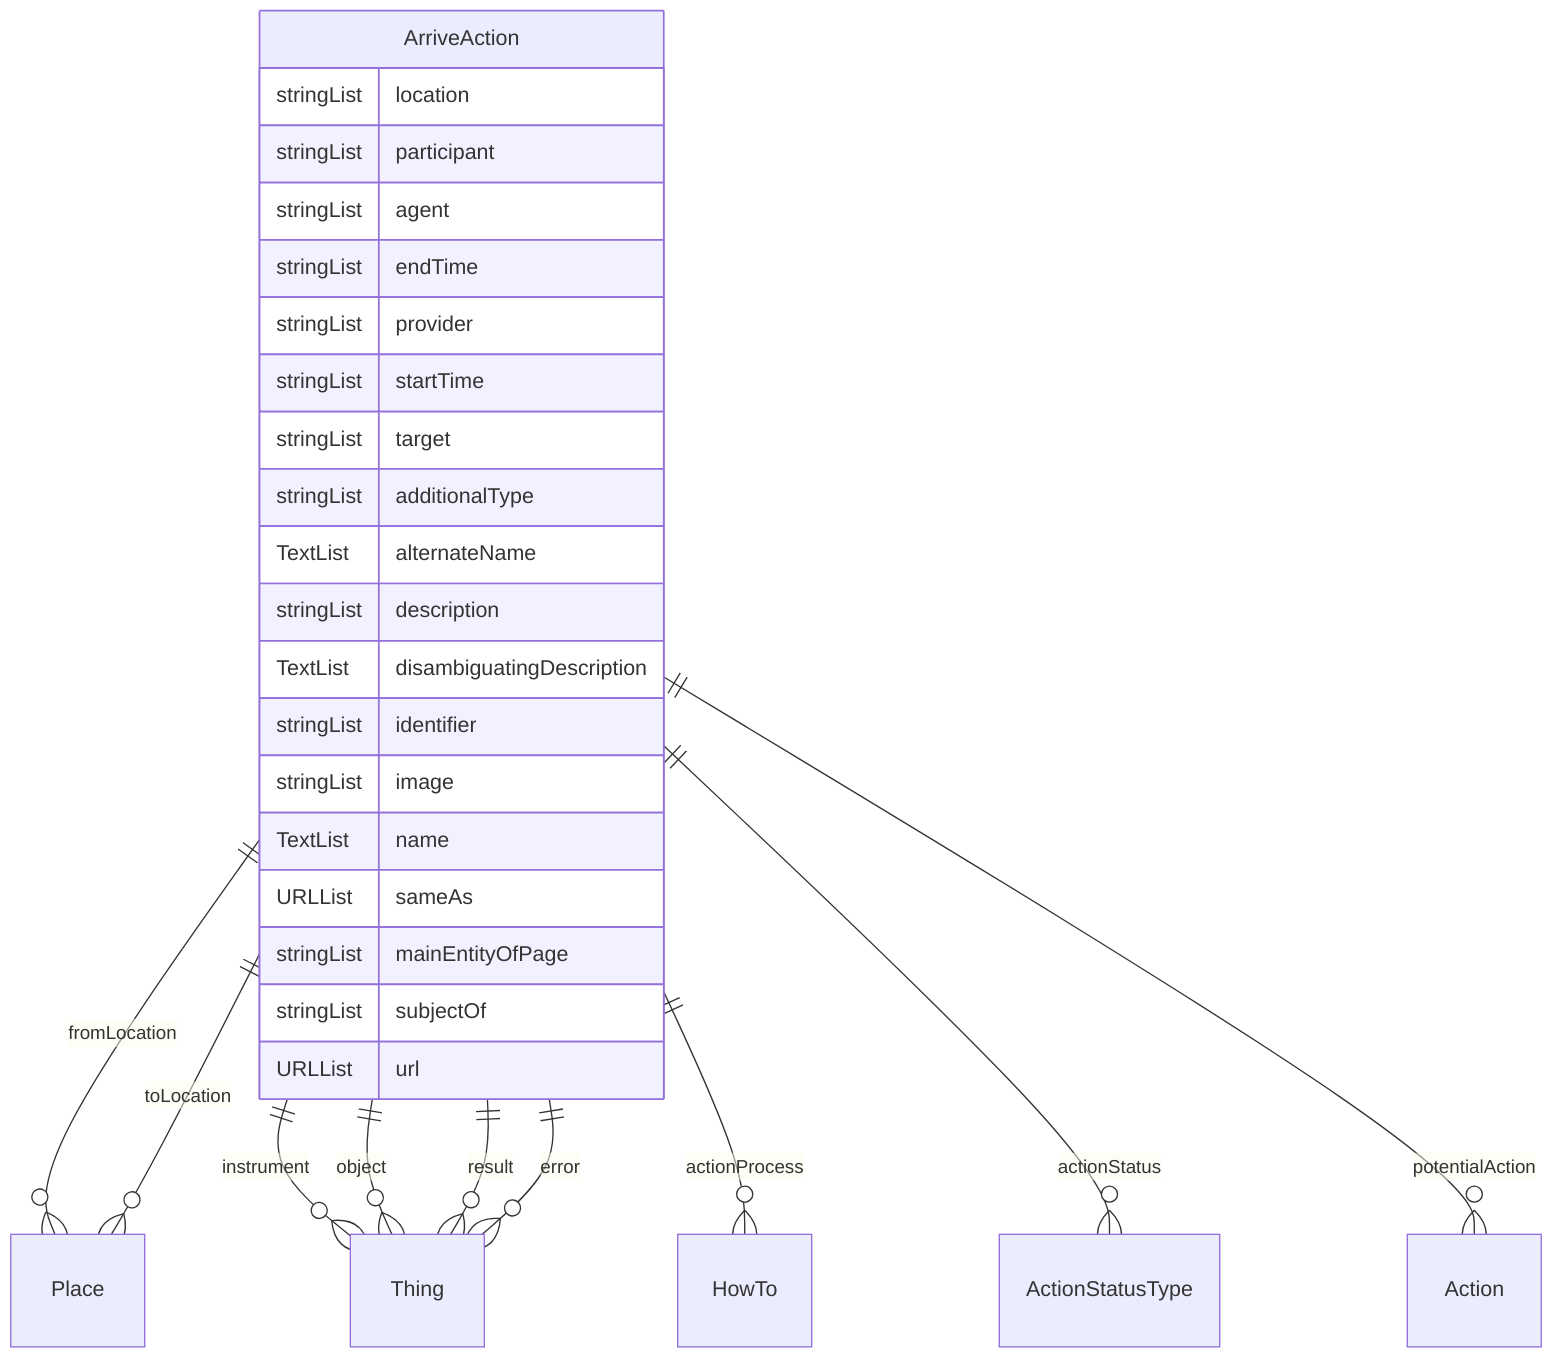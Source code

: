 erDiagram
ArriveAction {
    stringList location  
    stringList participant  
    stringList agent  
    stringList endTime  
    stringList provider  
    stringList startTime  
    stringList target  
    stringList additionalType  
    TextList alternateName  
    stringList description  
    TextList disambiguatingDescription  
    stringList identifier  
    stringList image  
    TextList name  
    URLList sameAs  
    stringList mainEntityOfPage  
    stringList subjectOf  
    URLList url  
}

ArriveAction ||--}o Place : "fromLocation"
ArriveAction ||--}o Place : "toLocation"
ArriveAction ||--}o Thing : "instrument"
ArriveAction ||--}o Thing : "object"
ArriveAction ||--}o Thing : "result"
ArriveAction ||--}o HowTo : "actionProcess"
ArriveAction ||--}o ActionStatusType : "actionStatus"
ArriveAction ||--}o Thing : "error"
ArriveAction ||--}o Action : "potentialAction"